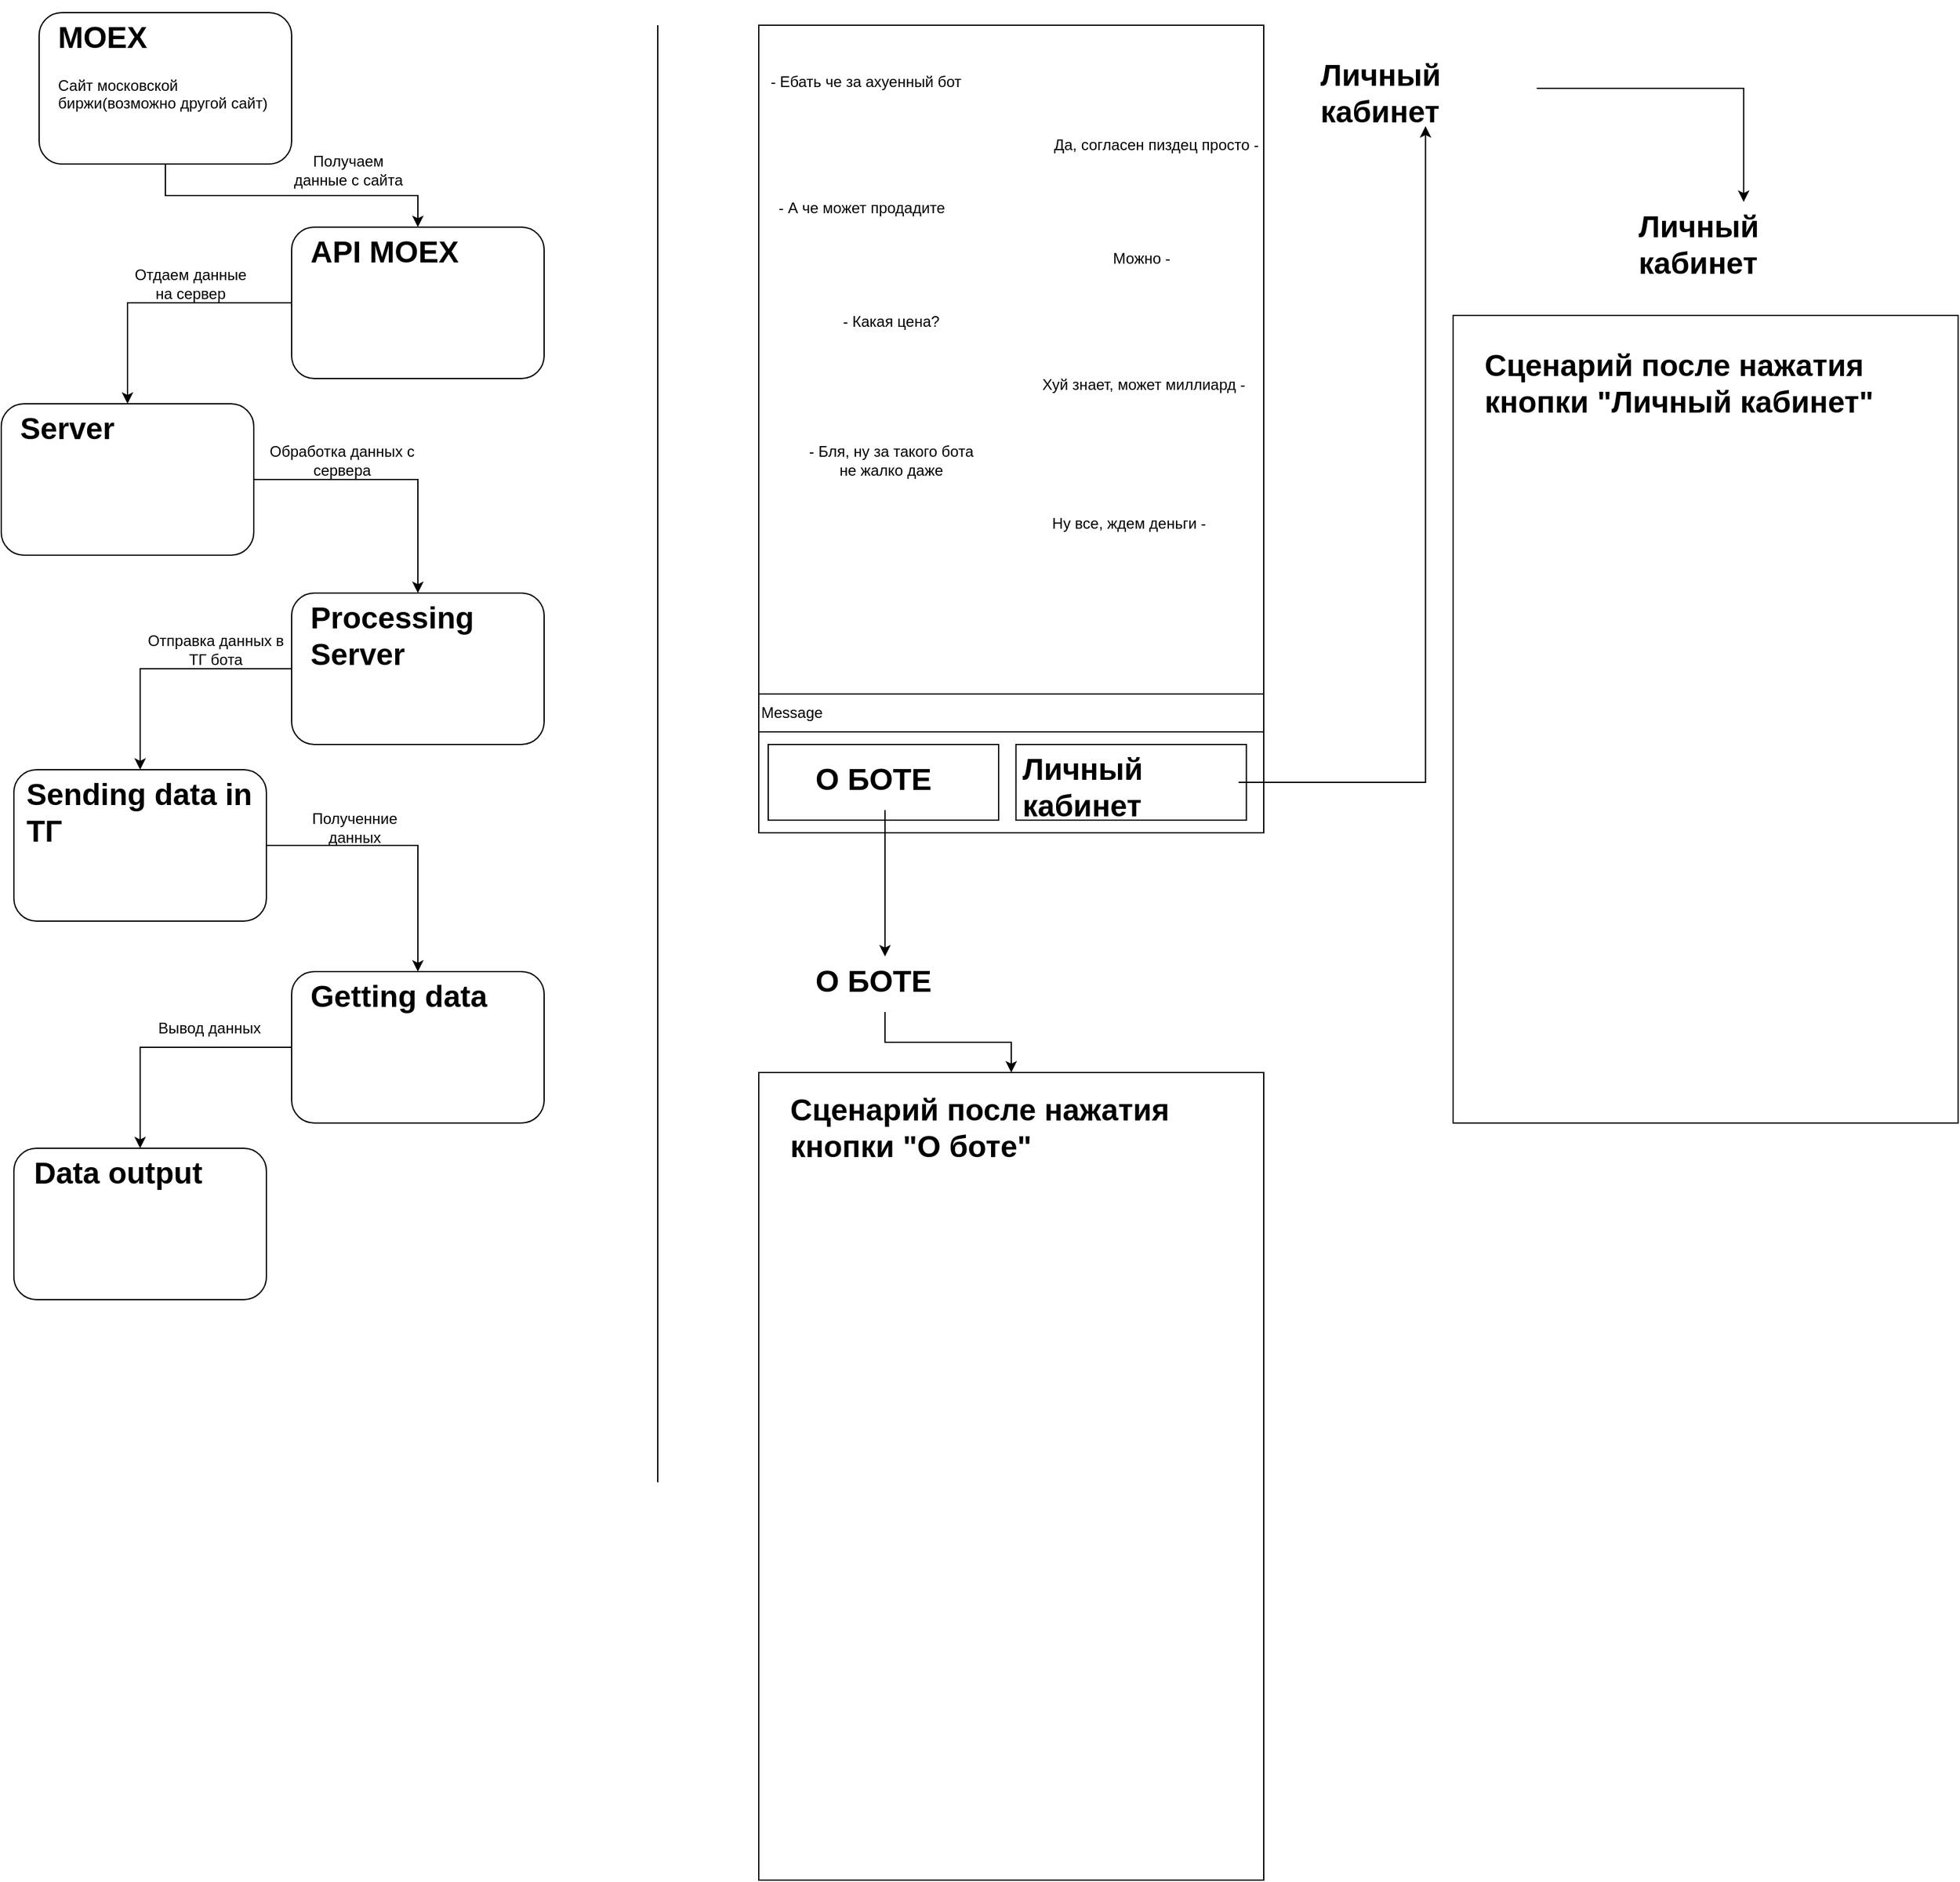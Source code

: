 <mxfile version="21.7.5" type="github">
  <diagram name="Page-1" id="9f46799a-70d6-7492-0946-bef42562c5a5">
    <mxGraphModel dx="1909" dy="1116" grid="1" gridSize="10" guides="1" tooltips="1" connect="1" arrows="1" fold="1" page="1" pageScale="1" pageWidth="1100" pageHeight="850" background="none" math="0" shadow="0">
      <root>
        <mxCell id="0" />
        <mxCell id="1" parent="0" />
        <mxCell id="S_bX5_WyW5qUyEL7gvX2-10" style="edgeStyle=orthogonalEdgeStyle;rounded=0;orthogonalLoop=1;jettySize=auto;html=1;" parent="1" source="S_bX5_WyW5qUyEL7gvX2-1" target="S_bX5_WyW5qUyEL7gvX2-9" edge="1">
          <mxGeometry relative="1" as="geometry" />
        </mxCell>
        <mxCell id="S_bX5_WyW5qUyEL7gvX2-1" value="" style="rounded=1;whiteSpace=wrap;html=1;" parent="1" vertex="1">
          <mxGeometry x="30" y="30" width="200" height="120" as="geometry" />
        </mxCell>
        <mxCell id="S_bX5_WyW5qUyEL7gvX2-3" value="&lt;h1&gt;MOEX&lt;/h1&gt;&lt;p&gt;Сайт московской биржи(возможно другой сайт)&lt;br&gt;&lt;/p&gt;" style="text;html=1;strokeColor=none;fillColor=none;spacing=5;spacingTop=-20;whiteSpace=wrap;overflow=hidden;rounded=0;" parent="1" vertex="1">
          <mxGeometry x="40" y="30" width="190" height="120" as="geometry" />
        </mxCell>
        <mxCell id="S_bX5_WyW5qUyEL7gvX2-19" style="edgeStyle=orthogonalEdgeStyle;rounded=0;orthogonalLoop=1;jettySize=auto;html=1;" parent="1" source="S_bX5_WyW5qUyEL7gvX2-9" target="S_bX5_WyW5qUyEL7gvX2-18" edge="1">
          <mxGeometry relative="1" as="geometry" />
        </mxCell>
        <mxCell id="S_bX5_WyW5qUyEL7gvX2-9" value="" style="rounded=1;whiteSpace=wrap;html=1;" parent="1" vertex="1">
          <mxGeometry x="230" y="200" width="200" height="120" as="geometry" />
        </mxCell>
        <mxCell id="S_bX5_WyW5qUyEL7gvX2-11" value="&lt;h1&gt;API MOEX&lt;/h1&gt;&lt;p&gt;&lt;br&gt;&lt;/p&gt;" style="text;html=1;strokeColor=none;fillColor=none;spacing=5;spacingTop=-20;whiteSpace=wrap;overflow=hidden;rounded=0;" parent="1" vertex="1">
          <mxGeometry x="240" y="200" width="190" height="40" as="geometry" />
        </mxCell>
        <mxCell id="S_bX5_WyW5qUyEL7gvX2-26" style="edgeStyle=orthogonalEdgeStyle;rounded=0;orthogonalLoop=1;jettySize=auto;html=1;" parent="1" source="S_bX5_WyW5qUyEL7gvX2-18" target="S_bX5_WyW5qUyEL7gvX2-25" edge="1">
          <mxGeometry relative="1" as="geometry" />
        </mxCell>
        <mxCell id="S_bX5_WyW5qUyEL7gvX2-18" value="" style="rounded=1;whiteSpace=wrap;html=1;" parent="1" vertex="1">
          <mxGeometry y="340" width="200" height="120" as="geometry" />
        </mxCell>
        <mxCell id="S_bX5_WyW5qUyEL7gvX2-20" value="&lt;h1&gt;&lt;span style=&quot;background-color: initial;&quot;&gt;Server&amp;nbsp;&lt;/span&gt;&lt;/h1&gt;&lt;h1&gt;&lt;br&gt;&lt;/h1&gt;" style="text;html=1;strokeColor=none;fillColor=none;spacing=5;spacingTop=-20;whiteSpace=wrap;overflow=hidden;rounded=0;" parent="1" vertex="1">
          <mxGeometry x="10" y="340" width="190" height="40" as="geometry" />
        </mxCell>
        <mxCell id="S_bX5_WyW5qUyEL7gvX2-22" value="Отдаем данные на сервер" style="text;html=1;strokeColor=none;fillColor=none;align=center;verticalAlign=middle;whiteSpace=wrap;rounded=0;" parent="1" vertex="1">
          <mxGeometry x="100" y="230" width="100" height="30" as="geometry" />
        </mxCell>
        <mxCell id="S_bX5_WyW5qUyEL7gvX2-23" value="Получаем данные с сайта" style="text;html=1;strokeColor=none;fillColor=none;align=center;verticalAlign=middle;whiteSpace=wrap;rounded=0;" parent="1" vertex="1">
          <mxGeometry x="230" y="140" width="90" height="30" as="geometry" />
        </mxCell>
        <mxCell id="S_bX5_WyW5qUyEL7gvX2-31" style="edgeStyle=orthogonalEdgeStyle;rounded=0;orthogonalLoop=1;jettySize=auto;html=1;" parent="1" source="S_bX5_WyW5qUyEL7gvX2-25" target="S_bX5_WyW5qUyEL7gvX2-30" edge="1">
          <mxGeometry relative="1" as="geometry" />
        </mxCell>
        <mxCell id="S_bX5_WyW5qUyEL7gvX2-25" value="" style="rounded=1;whiteSpace=wrap;html=1;" parent="1" vertex="1">
          <mxGeometry x="230" y="490" width="200" height="120" as="geometry" />
        </mxCell>
        <mxCell id="S_bX5_WyW5qUyEL7gvX2-28" value="&lt;h1&gt;Processing Server&lt;/h1&gt;" style="text;html=1;strokeColor=none;fillColor=none;spacing=5;spacingTop=-20;whiteSpace=wrap;overflow=hidden;rounded=0;" parent="1" vertex="1">
          <mxGeometry x="240" y="490" width="190" height="60" as="geometry" />
        </mxCell>
        <mxCell id="S_bX5_WyW5qUyEL7gvX2-29" value="Обработка данных с сервера" style="text;html=1;strokeColor=none;fillColor=none;align=center;verticalAlign=middle;whiteSpace=wrap;rounded=0;" parent="1" vertex="1">
          <mxGeometry x="210" y="370" width="120" height="30" as="geometry" />
        </mxCell>
        <mxCell id="S_bX5_WyW5qUyEL7gvX2-35" style="edgeStyle=orthogonalEdgeStyle;rounded=0;orthogonalLoop=1;jettySize=auto;html=1;" parent="1" source="S_bX5_WyW5qUyEL7gvX2-30" target="S_bX5_WyW5qUyEL7gvX2-34" edge="1">
          <mxGeometry relative="1" as="geometry" />
        </mxCell>
        <mxCell id="S_bX5_WyW5qUyEL7gvX2-30" value="" style="rounded=1;whiteSpace=wrap;html=1;" parent="1" vertex="1">
          <mxGeometry x="10" y="630" width="200" height="120" as="geometry" />
        </mxCell>
        <mxCell id="S_bX5_WyW5qUyEL7gvX2-32" value="&lt;h1&gt;Sending data in ТГ&lt;/h1&gt;" style="text;html=1;strokeColor=none;fillColor=none;spacing=5;spacingTop=-20;whiteSpace=wrap;overflow=hidden;rounded=0;" parent="1" vertex="1">
          <mxGeometry x="15" y="630" width="190" height="60" as="geometry" />
        </mxCell>
        <mxCell id="S_bX5_WyW5qUyEL7gvX2-33" value="Отправка данных в ТГ бота" style="text;html=1;strokeColor=none;fillColor=none;align=center;verticalAlign=middle;whiteSpace=wrap;rounded=0;" parent="1" vertex="1">
          <mxGeometry x="110" y="520" width="120" height="30" as="geometry" />
        </mxCell>
        <mxCell id="S_bX5_WyW5qUyEL7gvX2-39" style="edgeStyle=orthogonalEdgeStyle;rounded=0;orthogonalLoop=1;jettySize=auto;html=1;" parent="1" source="S_bX5_WyW5qUyEL7gvX2-34" target="S_bX5_WyW5qUyEL7gvX2-38" edge="1">
          <mxGeometry relative="1" as="geometry" />
        </mxCell>
        <mxCell id="S_bX5_WyW5qUyEL7gvX2-34" value="" style="rounded=1;whiteSpace=wrap;html=1;" parent="1" vertex="1">
          <mxGeometry x="230" y="790" width="200" height="120" as="geometry" />
        </mxCell>
        <mxCell id="S_bX5_WyW5qUyEL7gvX2-36" value="&lt;h1&gt;Getting data&lt;/h1&gt;" style="text;html=1;strokeColor=none;fillColor=none;spacing=5;spacingTop=-20;whiteSpace=wrap;overflow=hidden;rounded=0;" parent="1" vertex="1">
          <mxGeometry x="240" y="790" width="190" height="40" as="geometry" />
        </mxCell>
        <mxCell id="S_bX5_WyW5qUyEL7gvX2-37" value="Полученние данных" style="text;html=1;strokeColor=none;fillColor=none;align=center;verticalAlign=middle;whiteSpace=wrap;rounded=0;" parent="1" vertex="1">
          <mxGeometry x="230" y="661" width="100" height="30" as="geometry" />
        </mxCell>
        <mxCell id="S_bX5_WyW5qUyEL7gvX2-38" value="" style="rounded=1;whiteSpace=wrap;html=1;" parent="1" vertex="1">
          <mxGeometry x="10" y="930" width="200" height="120" as="geometry" />
        </mxCell>
        <mxCell id="S_bX5_WyW5qUyEL7gvX2-40" value="&lt;h1&gt;Data output&lt;/h1&gt;" style="text;html=1;strokeColor=none;fillColor=none;spacing=5;spacingTop=-20;whiteSpace=wrap;overflow=hidden;rounded=0;" parent="1" vertex="1">
          <mxGeometry x="21" y="930" width="190" height="120" as="geometry" />
        </mxCell>
        <mxCell id="S_bX5_WyW5qUyEL7gvX2-41" value="Вывод данных" style="text;html=1;strokeColor=none;fillColor=none;align=center;verticalAlign=middle;whiteSpace=wrap;rounded=0;" parent="1" vertex="1">
          <mxGeometry x="120" y="820" width="90" height="30" as="geometry" />
        </mxCell>
        <mxCell id="WTsGBQSCUELs0H9_ZOzr-5" value="" style="endArrow=none;html=1;rounded=0;" edge="1" parent="1">
          <mxGeometry width="50" height="50" relative="1" as="geometry">
            <mxPoint x="520" y="1194.8" as="sourcePoint" />
            <mxPoint x="520" y="40" as="targetPoint" />
          </mxGeometry>
        </mxCell>
        <mxCell id="WTsGBQSCUELs0H9_ZOzr-6" value="" style="rounded=0;whiteSpace=wrap;html=1;" vertex="1" parent="1">
          <mxGeometry x="600" y="40" width="400" height="640" as="geometry" />
        </mxCell>
        <mxCell id="WTsGBQSCUELs0H9_ZOzr-9" value="Message" style="rounded=0;whiteSpace=wrap;html=1;align=left;" vertex="1" parent="1">
          <mxGeometry x="600" y="570" width="400" height="30" as="geometry" />
        </mxCell>
        <mxCell id="WTsGBQSCUELs0H9_ZOzr-10" value="- Ебать че за ахуенный бот" style="text;html=1;strokeColor=none;fillColor=none;align=center;verticalAlign=middle;whiteSpace=wrap;rounded=0;" vertex="1" parent="1">
          <mxGeometry x="600" y="60" width="170" height="50" as="geometry" />
        </mxCell>
        <mxCell id="WTsGBQSCUELs0H9_ZOzr-12" value="Да, согласен пиздец просто -" style="text;html=1;strokeColor=none;fillColor=none;align=center;verticalAlign=middle;whiteSpace=wrap;rounded=0;" vertex="1" parent="1">
          <mxGeometry x="830" y="110" width="170" height="50" as="geometry" />
        </mxCell>
        <mxCell id="WTsGBQSCUELs0H9_ZOzr-13" value="&amp;nbsp;- А че может продадите" style="text;html=1;strokeColor=none;fillColor=none;align=center;verticalAlign=middle;whiteSpace=wrap;rounded=0;" vertex="1" parent="1">
          <mxGeometry x="600" y="160" width="160" height="50" as="geometry" />
        </mxCell>
        <mxCell id="WTsGBQSCUELs0H9_ZOzr-14" value="Можно -&amp;nbsp;" style="text;html=1;strokeColor=none;fillColor=none;align=center;verticalAlign=middle;whiteSpace=wrap;rounded=0;" vertex="1" parent="1">
          <mxGeometry x="820" y="200" width="170" height="50" as="geometry" />
        </mxCell>
        <mxCell id="WTsGBQSCUELs0H9_ZOzr-15" value="- Какая цена?" style="text;html=1;strokeColor=none;fillColor=none;align=center;verticalAlign=middle;whiteSpace=wrap;rounded=0;" vertex="1" parent="1">
          <mxGeometry x="620" y="250" width="170" height="50" as="geometry" />
        </mxCell>
        <mxCell id="WTsGBQSCUELs0H9_ZOzr-16" value="Хуй знает, может миллиард -" style="text;html=1;strokeColor=none;fillColor=none;align=center;verticalAlign=middle;whiteSpace=wrap;rounded=0;" vertex="1" parent="1">
          <mxGeometry x="820" y="300" width="170" height="50" as="geometry" />
        </mxCell>
        <mxCell id="WTsGBQSCUELs0H9_ZOzr-17" value="- Бля, ну за такого бота&lt;br&gt;не жалко даже" style="text;html=1;strokeColor=none;fillColor=none;align=center;verticalAlign=middle;whiteSpace=wrap;rounded=0;" vertex="1" parent="1">
          <mxGeometry x="620" y="360" width="170" height="50" as="geometry" />
        </mxCell>
        <mxCell id="WTsGBQSCUELs0H9_ZOzr-18" value="Ну все, ждем деньги -&amp;nbsp;" style="text;html=1;strokeColor=none;fillColor=none;align=center;verticalAlign=middle;whiteSpace=wrap;rounded=0;" vertex="1" parent="1">
          <mxGeometry x="810" y="410" width="170" height="50" as="geometry" />
        </mxCell>
        <mxCell id="WTsGBQSCUELs0H9_ZOzr-19" value="" style="rounded=0;whiteSpace=wrap;html=1;" vertex="1" parent="1">
          <mxGeometry x="607.5" y="610" width="182.5" height="60" as="geometry" />
        </mxCell>
        <mxCell id="WTsGBQSCUELs0H9_ZOzr-34" style="edgeStyle=orthogonalEdgeStyle;rounded=0;orthogonalLoop=1;jettySize=auto;html=1;" edge="1" parent="1" source="WTsGBQSCUELs0H9_ZOzr-20" target="WTsGBQSCUELs0H9_ZOzr-33">
          <mxGeometry relative="1" as="geometry" />
        </mxCell>
        <mxCell id="WTsGBQSCUELs0H9_ZOzr-20" value="&lt;h1&gt;О БОТЕ&lt;/h1&gt;" style="text;html=1;strokeColor=none;fillColor=none;spacing=5;spacingTop=-20;whiteSpace=wrap;overflow=hidden;rounded=0;" vertex="1" parent="1">
          <mxGeometry x="640" y="618" width="120" height="44" as="geometry" />
        </mxCell>
        <mxCell id="WTsGBQSCUELs0H9_ZOzr-24" value="" style="rounded=0;whiteSpace=wrap;html=1;" vertex="1" parent="1">
          <mxGeometry x="803.75" y="610" width="182.5" height="60" as="geometry" />
        </mxCell>
        <mxCell id="WTsGBQSCUELs0H9_ZOzr-28" style="edgeStyle=orthogonalEdgeStyle;rounded=0;orthogonalLoop=1;jettySize=auto;html=1;" edge="1" parent="1" source="WTsGBQSCUELs0H9_ZOzr-26" target="WTsGBQSCUELs0H9_ZOzr-27">
          <mxGeometry relative="1" as="geometry" />
        </mxCell>
        <mxCell id="WTsGBQSCUELs0H9_ZOzr-26" value="&lt;h1&gt;Личный кабинет&lt;/h1&gt;" style="text;html=1;strokeColor=none;fillColor=none;spacing=5;spacingTop=-20;whiteSpace=wrap;overflow=hidden;rounded=0;" vertex="1" parent="1">
          <mxGeometry x="803.75" y="610" width="176.25" height="60" as="geometry" />
        </mxCell>
        <mxCell id="WTsGBQSCUELs0H9_ZOzr-31" style="edgeStyle=orthogonalEdgeStyle;rounded=0;orthogonalLoop=1;jettySize=auto;html=1;" edge="1" parent="1" source="WTsGBQSCUELs0H9_ZOzr-27" target="WTsGBQSCUELs0H9_ZOzr-30">
          <mxGeometry relative="1" as="geometry" />
        </mxCell>
        <mxCell id="WTsGBQSCUELs0H9_ZOzr-27" value="&lt;h1&gt;Личный кабинет&lt;/h1&gt;" style="text;html=1;strokeColor=none;fillColor=none;spacing=5;spacingTop=-20;whiteSpace=wrap;overflow=hidden;rounded=0;" vertex="1" parent="1">
          <mxGeometry x="1040" y="60" width="176.25" height="60" as="geometry" />
        </mxCell>
        <mxCell id="WTsGBQSCUELs0H9_ZOzr-29" value="" style="rounded=0;whiteSpace=wrap;html=1;" vertex="1" parent="1">
          <mxGeometry x="1150" y="270" width="400" height="640" as="geometry" />
        </mxCell>
        <mxCell id="WTsGBQSCUELs0H9_ZOzr-30" value="&lt;h1&gt;Личный кабинет&lt;/h1&gt;" style="text;html=1;strokeColor=none;fillColor=none;spacing=5;spacingTop=-20;whiteSpace=wrap;overflow=hidden;rounded=0;" vertex="1" parent="1">
          <mxGeometry x="1292" y="180" width="176.25" height="60" as="geometry" />
        </mxCell>
        <mxCell id="WTsGBQSCUELs0H9_ZOzr-32" value="&lt;h1&gt;&lt;span style=&quot;background-color: initial;&quot;&gt;Сценарий после нажатия кнопки &quot;Личный кабинет&quot;&lt;/span&gt;&lt;/h1&gt;&lt;h1&gt;&lt;br&gt;&lt;/h1&gt;" style="text;html=1;strokeColor=none;fillColor=none;spacing=5;spacingTop=-20;whiteSpace=wrap;overflow=hidden;rounded=0;" vertex="1" parent="1">
          <mxGeometry x="1170" y="290" width="370" height="570" as="geometry" />
        </mxCell>
        <mxCell id="WTsGBQSCUELs0H9_ZOzr-36" style="edgeStyle=orthogonalEdgeStyle;rounded=0;orthogonalLoop=1;jettySize=auto;html=1;" edge="1" parent="1" source="WTsGBQSCUELs0H9_ZOzr-33" target="WTsGBQSCUELs0H9_ZOzr-35">
          <mxGeometry relative="1" as="geometry" />
        </mxCell>
        <mxCell id="WTsGBQSCUELs0H9_ZOzr-33" value="&lt;h1&gt;О БОТЕ&lt;/h1&gt;" style="text;html=1;strokeColor=none;fillColor=none;spacing=5;spacingTop=-20;whiteSpace=wrap;overflow=hidden;rounded=0;" vertex="1" parent="1">
          <mxGeometry x="640" y="778" width="120" height="44" as="geometry" />
        </mxCell>
        <mxCell id="WTsGBQSCUELs0H9_ZOzr-35" value="" style="rounded=0;whiteSpace=wrap;html=1;" vertex="1" parent="1">
          <mxGeometry x="600" y="870" width="400" height="640" as="geometry" />
        </mxCell>
        <mxCell id="WTsGBQSCUELs0H9_ZOzr-38" value="&lt;h1&gt;&lt;span style=&quot;background-color: initial;&quot;&gt;Сценарий после нажатия кнопки &quot;О боте&quot;&lt;/span&gt;&lt;/h1&gt;&lt;h1&gt;&lt;br&gt;&lt;/h1&gt;" style="text;html=1;strokeColor=none;fillColor=none;spacing=5;spacingTop=-20;whiteSpace=wrap;overflow=hidden;rounded=0;" vertex="1" parent="1">
          <mxGeometry x="620" y="880" width="370" height="570" as="geometry" />
        </mxCell>
      </root>
    </mxGraphModel>
  </diagram>
</mxfile>
